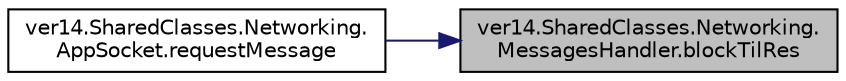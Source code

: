 digraph "ver14.SharedClasses.Networking.MessagesHandler.blockTilRes"
{
 // LATEX_PDF_SIZE
  edge [fontname="Helvetica",fontsize="10",labelfontname="Helvetica",labelfontsize="10"];
  node [fontname="Helvetica",fontsize="10",shape=record];
  rankdir="RL";
  Node1 [label="ver14.SharedClasses.Networking.\lMessagesHandler.blockTilRes",height=0.2,width=0.4,color="black", fillcolor="grey75", style="filled", fontcolor="black",tooltip=" "];
  Node1 -> Node2 [dir="back",color="midnightblue",fontsize="10",style="solid",fontname="Helvetica"];
  Node2 [label="ver14.SharedClasses.Networking.\lAppSocket.requestMessage",height=0.2,width=0.4,color="black", fillcolor="white", style="filled",URL="$classver14_1_1_shared_classes_1_1_networking_1_1_app_socket.html#a8c85c45621e0fd21ff99dca6dd67160f",tooltip=" "];
}
